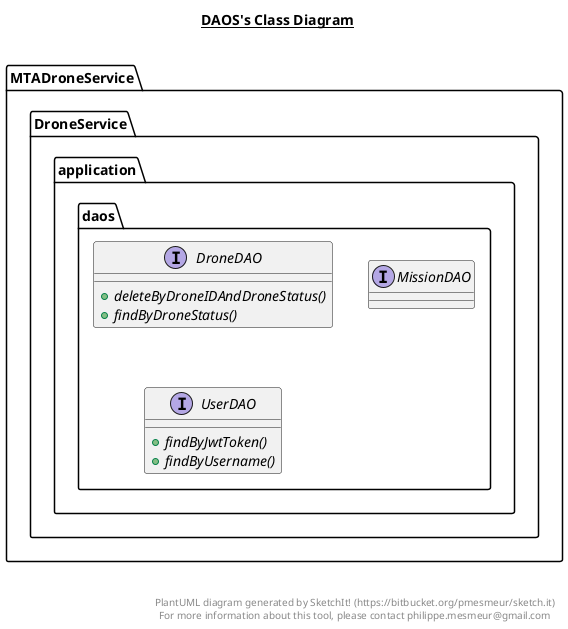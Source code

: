 @startuml

title __DAOS's Class Diagram__\n

  namespace MTADroneService.DroneService.application {
    namespace daos {
      interface MTADroneService.DroneService.application.daos.DroneDAO {
          {abstract} + deleteByDroneIDAndDroneStatus()
          {abstract} + findByDroneStatus()
      }
    }
  }
  

  namespace MTADroneService.DroneService.application {
    namespace daos {
      interface MTADroneService.DroneService.application.daos.MissionDAO {
      }
    }
  }
  

  namespace MTADroneService.DroneService.application {
    namespace daos {
      interface MTADroneService.DroneService.application.daos.UserDAO {
          {abstract} + findByJwtToken()
          {abstract} + findByUsername()
      }
    }
  }
  



right footer


PlantUML diagram generated by SketchIt! (https://bitbucket.org/pmesmeur/sketch.it)
For more information about this tool, please contact philippe.mesmeur@gmail.com
endfooter

@enduml
